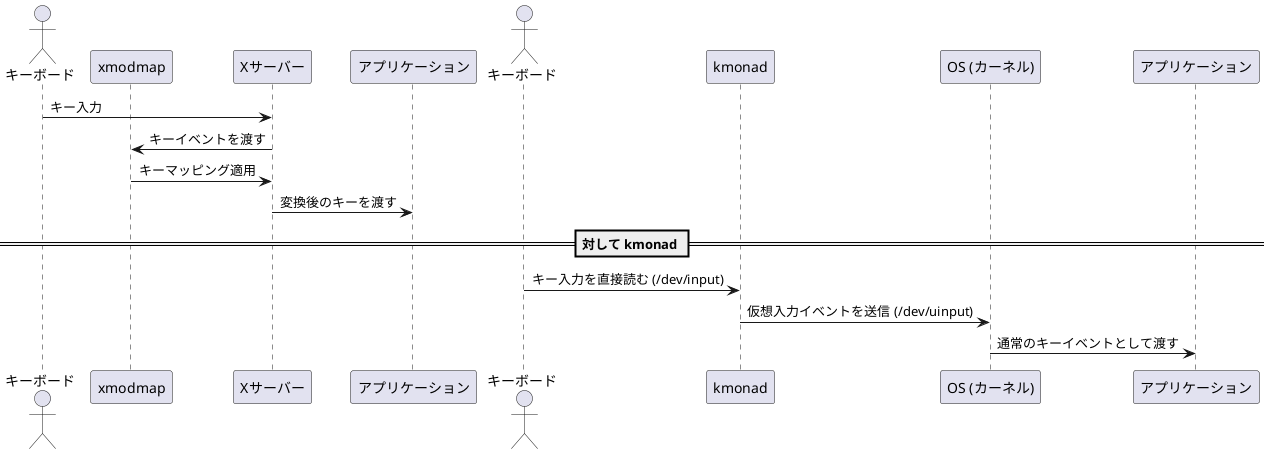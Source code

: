 @startuml
actor "キーボード" as Keyboard
participant "xmodmap" as Xmodmap
participant "Xサーバー" as Xserver
participant "アプリケーション" as App

Keyboard -> Xserver : キー入力
Xserver -> Xmodmap : キーイベントを渡す
Xmodmap -> Xserver : キーマッピング適用
Xserver -> App : 変換後のキーを渡す

== 対して kmonad ==

actor "キーボード" as Keyboard2
participant "kmonad" as Kmonad
participant "OS (カーネル)" as Kernel
participant "アプリケーション" as App2

Keyboard2 -> Kmonad : キー入力を直接読む (/dev/input)
Kmonad -> Kernel : 仮想入力イベントを送信 (/dev/uinput)
Kernel -> App2 : 通常のキーイベントとして渡す
@enduml